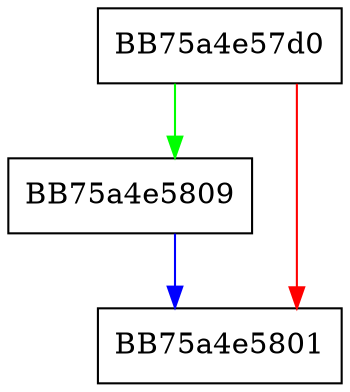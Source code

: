 digraph SnapShot {
  node [shape="box"];
  graph [splines=ortho];
  BB75a4e57d0 -> BB75a4e5809 [color="green"];
  BB75a4e57d0 -> BB75a4e5801 [color="red"];
  BB75a4e5809 -> BB75a4e5801 [color="blue"];
}